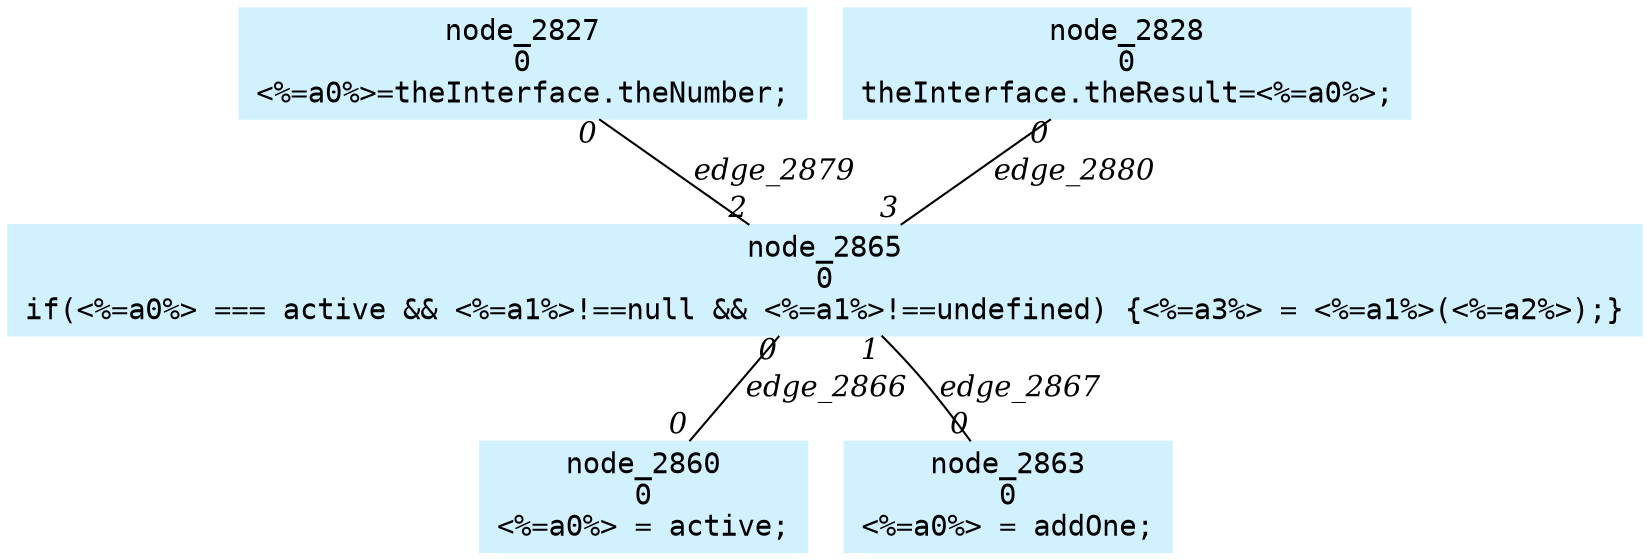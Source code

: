 digraph g{node_2827 [shape=box, style=filled, color="#d1f1ff", fontname="Courier", label="node_2827
0
<%=a0%>=theInterface.theNumber;
" ]
node_2828 [shape=box, style=filled, color="#d1f1ff", fontname="Courier", label="node_2828
0
theInterface.theResult=<%=a0%>;
" ]
node_2860 [shape=box, style=filled, color="#d1f1ff", fontname="Courier", label="node_2860
0
<%=a0%> = active;
" ]
node_2863 [shape=box, style=filled, color="#d1f1ff", fontname="Courier", label="node_2863
0
<%=a0%> = addOne;
" ]
node_2865 [shape=box, style=filled, color="#d1f1ff", fontname="Courier", label="node_2865
0
if(<%=a0%> === active && <%=a1%>!==null && <%=a1%>!==undefined) {<%=a3%> = <%=a1%>(<%=a2%>);}
" ]
node_2865 -> node_2860 [dir=none, arrowHead=none, fontname="Times-Italic", label="edge_2866",  headlabel="0", taillabel="0" ]
node_2865 -> node_2863 [dir=none, arrowHead=none, fontname="Times-Italic", label="edge_2867",  headlabel="0", taillabel="1" ]
node_2827 -> node_2865 [dir=none, arrowHead=none, fontname="Times-Italic", label="edge_2879",  headlabel="2", taillabel="0" ]
node_2828 -> node_2865 [dir=none, arrowHead=none, fontname="Times-Italic", label="edge_2880",  headlabel="3", taillabel="0" ]
}